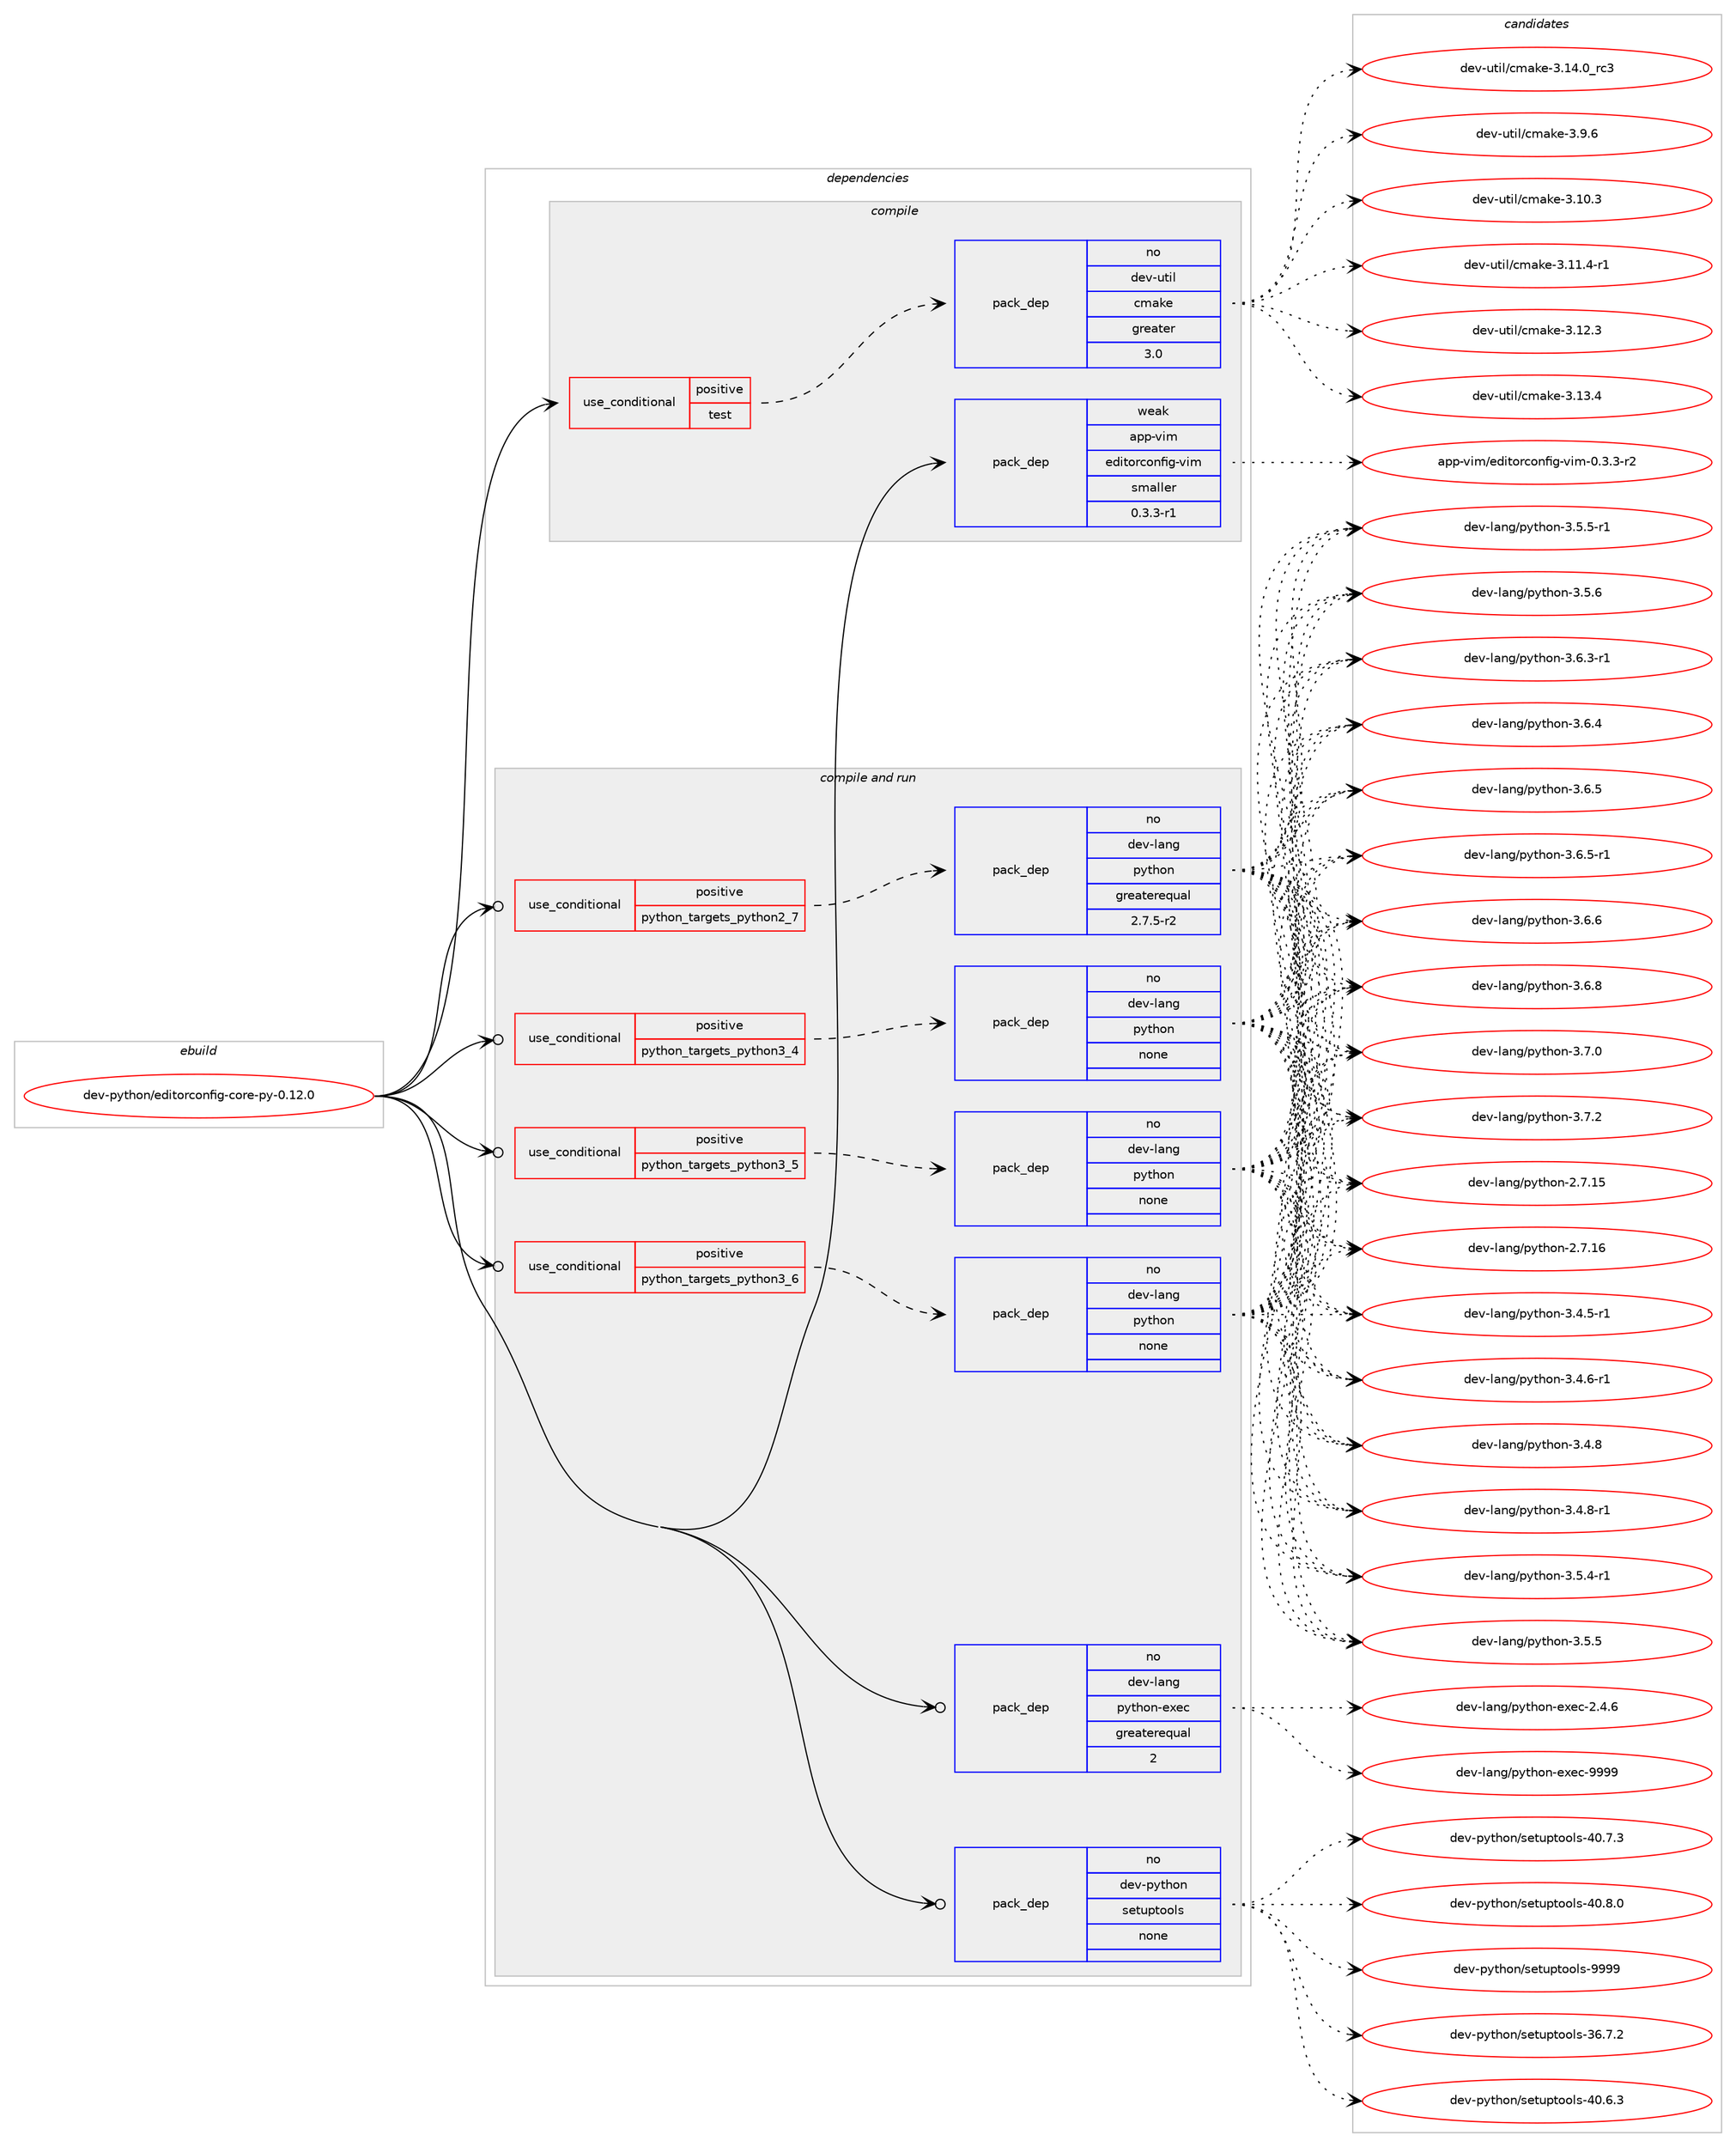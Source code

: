 digraph prolog {

# *************
# Graph options
# *************

newrank=true;
concentrate=true;
compound=true;
graph [rankdir=LR,fontname=Helvetica,fontsize=10,ranksep=1.5];#, ranksep=2.5, nodesep=0.2];
edge  [arrowhead=vee];
node  [fontname=Helvetica,fontsize=10];

# **********
# The ebuild
# **********

subgraph cluster_leftcol {
color=gray;
rank=same;
label=<<i>ebuild</i>>;
id [label="dev-python/editorconfig-core-py-0.12.0", color=red, width=4, href="../dev-python/editorconfig-core-py-0.12.0.svg"];
}

# ****************
# The dependencies
# ****************

subgraph cluster_midcol {
color=gray;
label=<<i>dependencies</i>>;
subgraph cluster_compile {
fillcolor="#eeeeee";
style=filled;
label=<<i>compile</i>>;
subgraph cond373786 {
dependency1407485 [label=<<TABLE BORDER="0" CELLBORDER="1" CELLSPACING="0" CELLPADDING="4"><TR><TD ROWSPAN="3" CELLPADDING="10">use_conditional</TD></TR><TR><TD>positive</TD></TR><TR><TD>test</TD></TR></TABLE>>, shape=none, color=red];
subgraph pack1010442 {
dependency1407486 [label=<<TABLE BORDER="0" CELLBORDER="1" CELLSPACING="0" CELLPADDING="4" WIDTH="220"><TR><TD ROWSPAN="6" CELLPADDING="30">pack_dep</TD></TR><TR><TD WIDTH="110">no</TD></TR><TR><TD>dev-util</TD></TR><TR><TD>cmake</TD></TR><TR><TD>greater</TD></TR><TR><TD>3.0</TD></TR></TABLE>>, shape=none, color=blue];
}
dependency1407485:e -> dependency1407486:w [weight=20,style="dashed",arrowhead="vee"];
}
id:e -> dependency1407485:w [weight=20,style="solid",arrowhead="vee"];
subgraph pack1010443 {
dependency1407487 [label=<<TABLE BORDER="0" CELLBORDER="1" CELLSPACING="0" CELLPADDING="4" WIDTH="220"><TR><TD ROWSPAN="6" CELLPADDING="30">pack_dep</TD></TR><TR><TD WIDTH="110">weak</TD></TR><TR><TD>app-vim</TD></TR><TR><TD>editorconfig-vim</TD></TR><TR><TD>smaller</TD></TR><TR><TD>0.3.3-r1</TD></TR></TABLE>>, shape=none, color=blue];
}
id:e -> dependency1407487:w [weight=20,style="solid",arrowhead="vee"];
}
subgraph cluster_compileandrun {
fillcolor="#eeeeee";
style=filled;
label=<<i>compile and run</i>>;
subgraph cond373787 {
dependency1407488 [label=<<TABLE BORDER="0" CELLBORDER="1" CELLSPACING="0" CELLPADDING="4"><TR><TD ROWSPAN="3" CELLPADDING="10">use_conditional</TD></TR><TR><TD>positive</TD></TR><TR><TD>python_targets_python2_7</TD></TR></TABLE>>, shape=none, color=red];
subgraph pack1010444 {
dependency1407489 [label=<<TABLE BORDER="0" CELLBORDER="1" CELLSPACING="0" CELLPADDING="4" WIDTH="220"><TR><TD ROWSPAN="6" CELLPADDING="30">pack_dep</TD></TR><TR><TD WIDTH="110">no</TD></TR><TR><TD>dev-lang</TD></TR><TR><TD>python</TD></TR><TR><TD>greaterequal</TD></TR><TR><TD>2.7.5-r2</TD></TR></TABLE>>, shape=none, color=blue];
}
dependency1407488:e -> dependency1407489:w [weight=20,style="dashed",arrowhead="vee"];
}
id:e -> dependency1407488:w [weight=20,style="solid",arrowhead="odotvee"];
subgraph cond373788 {
dependency1407490 [label=<<TABLE BORDER="0" CELLBORDER="1" CELLSPACING="0" CELLPADDING="4"><TR><TD ROWSPAN="3" CELLPADDING="10">use_conditional</TD></TR><TR><TD>positive</TD></TR><TR><TD>python_targets_python3_4</TD></TR></TABLE>>, shape=none, color=red];
subgraph pack1010445 {
dependency1407491 [label=<<TABLE BORDER="0" CELLBORDER="1" CELLSPACING="0" CELLPADDING="4" WIDTH="220"><TR><TD ROWSPAN="6" CELLPADDING="30">pack_dep</TD></TR><TR><TD WIDTH="110">no</TD></TR><TR><TD>dev-lang</TD></TR><TR><TD>python</TD></TR><TR><TD>none</TD></TR><TR><TD></TD></TR></TABLE>>, shape=none, color=blue];
}
dependency1407490:e -> dependency1407491:w [weight=20,style="dashed",arrowhead="vee"];
}
id:e -> dependency1407490:w [weight=20,style="solid",arrowhead="odotvee"];
subgraph cond373789 {
dependency1407492 [label=<<TABLE BORDER="0" CELLBORDER="1" CELLSPACING="0" CELLPADDING="4"><TR><TD ROWSPAN="3" CELLPADDING="10">use_conditional</TD></TR><TR><TD>positive</TD></TR><TR><TD>python_targets_python3_5</TD></TR></TABLE>>, shape=none, color=red];
subgraph pack1010446 {
dependency1407493 [label=<<TABLE BORDER="0" CELLBORDER="1" CELLSPACING="0" CELLPADDING="4" WIDTH="220"><TR><TD ROWSPAN="6" CELLPADDING="30">pack_dep</TD></TR><TR><TD WIDTH="110">no</TD></TR><TR><TD>dev-lang</TD></TR><TR><TD>python</TD></TR><TR><TD>none</TD></TR><TR><TD></TD></TR></TABLE>>, shape=none, color=blue];
}
dependency1407492:e -> dependency1407493:w [weight=20,style="dashed",arrowhead="vee"];
}
id:e -> dependency1407492:w [weight=20,style="solid",arrowhead="odotvee"];
subgraph cond373790 {
dependency1407494 [label=<<TABLE BORDER="0" CELLBORDER="1" CELLSPACING="0" CELLPADDING="4"><TR><TD ROWSPAN="3" CELLPADDING="10">use_conditional</TD></TR><TR><TD>positive</TD></TR><TR><TD>python_targets_python3_6</TD></TR></TABLE>>, shape=none, color=red];
subgraph pack1010447 {
dependency1407495 [label=<<TABLE BORDER="0" CELLBORDER="1" CELLSPACING="0" CELLPADDING="4" WIDTH="220"><TR><TD ROWSPAN="6" CELLPADDING="30">pack_dep</TD></TR><TR><TD WIDTH="110">no</TD></TR><TR><TD>dev-lang</TD></TR><TR><TD>python</TD></TR><TR><TD>none</TD></TR><TR><TD></TD></TR></TABLE>>, shape=none, color=blue];
}
dependency1407494:e -> dependency1407495:w [weight=20,style="dashed",arrowhead="vee"];
}
id:e -> dependency1407494:w [weight=20,style="solid",arrowhead="odotvee"];
subgraph pack1010448 {
dependency1407496 [label=<<TABLE BORDER="0" CELLBORDER="1" CELLSPACING="0" CELLPADDING="4" WIDTH="220"><TR><TD ROWSPAN="6" CELLPADDING="30">pack_dep</TD></TR><TR><TD WIDTH="110">no</TD></TR><TR><TD>dev-lang</TD></TR><TR><TD>python-exec</TD></TR><TR><TD>greaterequal</TD></TR><TR><TD>2</TD></TR></TABLE>>, shape=none, color=blue];
}
id:e -> dependency1407496:w [weight=20,style="solid",arrowhead="odotvee"];
subgraph pack1010449 {
dependency1407497 [label=<<TABLE BORDER="0" CELLBORDER="1" CELLSPACING="0" CELLPADDING="4" WIDTH="220"><TR><TD ROWSPAN="6" CELLPADDING="30">pack_dep</TD></TR><TR><TD WIDTH="110">no</TD></TR><TR><TD>dev-python</TD></TR><TR><TD>setuptools</TD></TR><TR><TD>none</TD></TR><TR><TD></TD></TR></TABLE>>, shape=none, color=blue];
}
id:e -> dependency1407497:w [weight=20,style="solid",arrowhead="odotvee"];
}
subgraph cluster_run {
fillcolor="#eeeeee";
style=filled;
label=<<i>run</i>>;
}
}

# **************
# The candidates
# **************

subgraph cluster_choices {
rank=same;
color=gray;
label=<<i>candidates</i>>;

subgraph choice1010442 {
color=black;
nodesep=1;
choice1001011184511711610510847991099710710145514649484651 [label="dev-util/cmake-3.10.3", color=red, width=4,href="../dev-util/cmake-3.10.3.svg"];
choice10010111845117116105108479910997107101455146494946524511449 [label="dev-util/cmake-3.11.4-r1", color=red, width=4,href="../dev-util/cmake-3.11.4-r1.svg"];
choice1001011184511711610510847991099710710145514649504651 [label="dev-util/cmake-3.12.3", color=red, width=4,href="../dev-util/cmake-3.12.3.svg"];
choice1001011184511711610510847991099710710145514649514652 [label="dev-util/cmake-3.13.4", color=red, width=4,href="../dev-util/cmake-3.13.4.svg"];
choice1001011184511711610510847991099710710145514649524648951149951 [label="dev-util/cmake-3.14.0_rc3", color=red, width=4,href="../dev-util/cmake-3.14.0_rc3.svg"];
choice10010111845117116105108479910997107101455146574654 [label="dev-util/cmake-3.9.6", color=red, width=4,href="../dev-util/cmake-3.9.6.svg"];
dependency1407486:e -> choice1001011184511711610510847991099710710145514649484651:w [style=dotted,weight="100"];
dependency1407486:e -> choice10010111845117116105108479910997107101455146494946524511449:w [style=dotted,weight="100"];
dependency1407486:e -> choice1001011184511711610510847991099710710145514649504651:w [style=dotted,weight="100"];
dependency1407486:e -> choice1001011184511711610510847991099710710145514649514652:w [style=dotted,weight="100"];
dependency1407486:e -> choice1001011184511711610510847991099710710145514649524648951149951:w [style=dotted,weight="100"];
dependency1407486:e -> choice10010111845117116105108479910997107101455146574654:w [style=dotted,weight="100"];
}
subgraph choice1010443 {
color=black;
nodesep=1;
choice97112112451181051094710110010511611111499111110102105103451181051094548465146514511450 [label="app-vim/editorconfig-vim-0.3.3-r2", color=red, width=4,href="../app-vim/editorconfig-vim-0.3.3-r2.svg"];
dependency1407487:e -> choice97112112451181051094710110010511611111499111110102105103451181051094548465146514511450:w [style=dotted,weight="100"];
}
subgraph choice1010444 {
color=black;
nodesep=1;
choice10010111845108971101034711212111610411111045504655464953 [label="dev-lang/python-2.7.15", color=red, width=4,href="../dev-lang/python-2.7.15.svg"];
choice10010111845108971101034711212111610411111045504655464954 [label="dev-lang/python-2.7.16", color=red, width=4,href="../dev-lang/python-2.7.16.svg"];
choice1001011184510897110103471121211161041111104551465246534511449 [label="dev-lang/python-3.4.5-r1", color=red, width=4,href="../dev-lang/python-3.4.5-r1.svg"];
choice1001011184510897110103471121211161041111104551465246544511449 [label="dev-lang/python-3.4.6-r1", color=red, width=4,href="../dev-lang/python-3.4.6-r1.svg"];
choice100101118451089711010347112121116104111110455146524656 [label="dev-lang/python-3.4.8", color=red, width=4,href="../dev-lang/python-3.4.8.svg"];
choice1001011184510897110103471121211161041111104551465246564511449 [label="dev-lang/python-3.4.8-r1", color=red, width=4,href="../dev-lang/python-3.4.8-r1.svg"];
choice1001011184510897110103471121211161041111104551465346524511449 [label="dev-lang/python-3.5.4-r1", color=red, width=4,href="../dev-lang/python-3.5.4-r1.svg"];
choice100101118451089711010347112121116104111110455146534653 [label="dev-lang/python-3.5.5", color=red, width=4,href="../dev-lang/python-3.5.5.svg"];
choice1001011184510897110103471121211161041111104551465346534511449 [label="dev-lang/python-3.5.5-r1", color=red, width=4,href="../dev-lang/python-3.5.5-r1.svg"];
choice100101118451089711010347112121116104111110455146534654 [label="dev-lang/python-3.5.6", color=red, width=4,href="../dev-lang/python-3.5.6.svg"];
choice1001011184510897110103471121211161041111104551465446514511449 [label="dev-lang/python-3.6.3-r1", color=red, width=4,href="../dev-lang/python-3.6.3-r1.svg"];
choice100101118451089711010347112121116104111110455146544652 [label="dev-lang/python-3.6.4", color=red, width=4,href="../dev-lang/python-3.6.4.svg"];
choice100101118451089711010347112121116104111110455146544653 [label="dev-lang/python-3.6.5", color=red, width=4,href="../dev-lang/python-3.6.5.svg"];
choice1001011184510897110103471121211161041111104551465446534511449 [label="dev-lang/python-3.6.5-r1", color=red, width=4,href="../dev-lang/python-3.6.5-r1.svg"];
choice100101118451089711010347112121116104111110455146544654 [label="dev-lang/python-3.6.6", color=red, width=4,href="../dev-lang/python-3.6.6.svg"];
choice100101118451089711010347112121116104111110455146544656 [label="dev-lang/python-3.6.8", color=red, width=4,href="../dev-lang/python-3.6.8.svg"];
choice100101118451089711010347112121116104111110455146554648 [label="dev-lang/python-3.7.0", color=red, width=4,href="../dev-lang/python-3.7.0.svg"];
choice100101118451089711010347112121116104111110455146554650 [label="dev-lang/python-3.7.2", color=red, width=4,href="../dev-lang/python-3.7.2.svg"];
dependency1407489:e -> choice10010111845108971101034711212111610411111045504655464953:w [style=dotted,weight="100"];
dependency1407489:e -> choice10010111845108971101034711212111610411111045504655464954:w [style=dotted,weight="100"];
dependency1407489:e -> choice1001011184510897110103471121211161041111104551465246534511449:w [style=dotted,weight="100"];
dependency1407489:e -> choice1001011184510897110103471121211161041111104551465246544511449:w [style=dotted,weight="100"];
dependency1407489:e -> choice100101118451089711010347112121116104111110455146524656:w [style=dotted,weight="100"];
dependency1407489:e -> choice1001011184510897110103471121211161041111104551465246564511449:w [style=dotted,weight="100"];
dependency1407489:e -> choice1001011184510897110103471121211161041111104551465346524511449:w [style=dotted,weight="100"];
dependency1407489:e -> choice100101118451089711010347112121116104111110455146534653:w [style=dotted,weight="100"];
dependency1407489:e -> choice1001011184510897110103471121211161041111104551465346534511449:w [style=dotted,weight="100"];
dependency1407489:e -> choice100101118451089711010347112121116104111110455146534654:w [style=dotted,weight="100"];
dependency1407489:e -> choice1001011184510897110103471121211161041111104551465446514511449:w [style=dotted,weight="100"];
dependency1407489:e -> choice100101118451089711010347112121116104111110455146544652:w [style=dotted,weight="100"];
dependency1407489:e -> choice100101118451089711010347112121116104111110455146544653:w [style=dotted,weight="100"];
dependency1407489:e -> choice1001011184510897110103471121211161041111104551465446534511449:w [style=dotted,weight="100"];
dependency1407489:e -> choice100101118451089711010347112121116104111110455146544654:w [style=dotted,weight="100"];
dependency1407489:e -> choice100101118451089711010347112121116104111110455146544656:w [style=dotted,weight="100"];
dependency1407489:e -> choice100101118451089711010347112121116104111110455146554648:w [style=dotted,weight="100"];
dependency1407489:e -> choice100101118451089711010347112121116104111110455146554650:w [style=dotted,weight="100"];
}
subgraph choice1010445 {
color=black;
nodesep=1;
choice10010111845108971101034711212111610411111045504655464953 [label="dev-lang/python-2.7.15", color=red, width=4,href="../dev-lang/python-2.7.15.svg"];
choice10010111845108971101034711212111610411111045504655464954 [label="dev-lang/python-2.7.16", color=red, width=4,href="../dev-lang/python-2.7.16.svg"];
choice1001011184510897110103471121211161041111104551465246534511449 [label="dev-lang/python-3.4.5-r1", color=red, width=4,href="../dev-lang/python-3.4.5-r1.svg"];
choice1001011184510897110103471121211161041111104551465246544511449 [label="dev-lang/python-3.4.6-r1", color=red, width=4,href="../dev-lang/python-3.4.6-r1.svg"];
choice100101118451089711010347112121116104111110455146524656 [label="dev-lang/python-3.4.8", color=red, width=4,href="../dev-lang/python-3.4.8.svg"];
choice1001011184510897110103471121211161041111104551465246564511449 [label="dev-lang/python-3.4.8-r1", color=red, width=4,href="../dev-lang/python-3.4.8-r1.svg"];
choice1001011184510897110103471121211161041111104551465346524511449 [label="dev-lang/python-3.5.4-r1", color=red, width=4,href="../dev-lang/python-3.5.4-r1.svg"];
choice100101118451089711010347112121116104111110455146534653 [label="dev-lang/python-3.5.5", color=red, width=4,href="../dev-lang/python-3.5.5.svg"];
choice1001011184510897110103471121211161041111104551465346534511449 [label="dev-lang/python-3.5.5-r1", color=red, width=4,href="../dev-lang/python-3.5.5-r1.svg"];
choice100101118451089711010347112121116104111110455146534654 [label="dev-lang/python-3.5.6", color=red, width=4,href="../dev-lang/python-3.5.6.svg"];
choice1001011184510897110103471121211161041111104551465446514511449 [label="dev-lang/python-3.6.3-r1", color=red, width=4,href="../dev-lang/python-3.6.3-r1.svg"];
choice100101118451089711010347112121116104111110455146544652 [label="dev-lang/python-3.6.4", color=red, width=4,href="../dev-lang/python-3.6.4.svg"];
choice100101118451089711010347112121116104111110455146544653 [label="dev-lang/python-3.6.5", color=red, width=4,href="../dev-lang/python-3.6.5.svg"];
choice1001011184510897110103471121211161041111104551465446534511449 [label="dev-lang/python-3.6.5-r1", color=red, width=4,href="../dev-lang/python-3.6.5-r1.svg"];
choice100101118451089711010347112121116104111110455146544654 [label="dev-lang/python-3.6.6", color=red, width=4,href="../dev-lang/python-3.6.6.svg"];
choice100101118451089711010347112121116104111110455146544656 [label="dev-lang/python-3.6.8", color=red, width=4,href="../dev-lang/python-3.6.8.svg"];
choice100101118451089711010347112121116104111110455146554648 [label="dev-lang/python-3.7.0", color=red, width=4,href="../dev-lang/python-3.7.0.svg"];
choice100101118451089711010347112121116104111110455146554650 [label="dev-lang/python-3.7.2", color=red, width=4,href="../dev-lang/python-3.7.2.svg"];
dependency1407491:e -> choice10010111845108971101034711212111610411111045504655464953:w [style=dotted,weight="100"];
dependency1407491:e -> choice10010111845108971101034711212111610411111045504655464954:w [style=dotted,weight="100"];
dependency1407491:e -> choice1001011184510897110103471121211161041111104551465246534511449:w [style=dotted,weight="100"];
dependency1407491:e -> choice1001011184510897110103471121211161041111104551465246544511449:w [style=dotted,weight="100"];
dependency1407491:e -> choice100101118451089711010347112121116104111110455146524656:w [style=dotted,weight="100"];
dependency1407491:e -> choice1001011184510897110103471121211161041111104551465246564511449:w [style=dotted,weight="100"];
dependency1407491:e -> choice1001011184510897110103471121211161041111104551465346524511449:w [style=dotted,weight="100"];
dependency1407491:e -> choice100101118451089711010347112121116104111110455146534653:w [style=dotted,weight="100"];
dependency1407491:e -> choice1001011184510897110103471121211161041111104551465346534511449:w [style=dotted,weight="100"];
dependency1407491:e -> choice100101118451089711010347112121116104111110455146534654:w [style=dotted,weight="100"];
dependency1407491:e -> choice1001011184510897110103471121211161041111104551465446514511449:w [style=dotted,weight="100"];
dependency1407491:e -> choice100101118451089711010347112121116104111110455146544652:w [style=dotted,weight="100"];
dependency1407491:e -> choice100101118451089711010347112121116104111110455146544653:w [style=dotted,weight="100"];
dependency1407491:e -> choice1001011184510897110103471121211161041111104551465446534511449:w [style=dotted,weight="100"];
dependency1407491:e -> choice100101118451089711010347112121116104111110455146544654:w [style=dotted,weight="100"];
dependency1407491:e -> choice100101118451089711010347112121116104111110455146544656:w [style=dotted,weight="100"];
dependency1407491:e -> choice100101118451089711010347112121116104111110455146554648:w [style=dotted,weight="100"];
dependency1407491:e -> choice100101118451089711010347112121116104111110455146554650:w [style=dotted,weight="100"];
}
subgraph choice1010446 {
color=black;
nodesep=1;
choice10010111845108971101034711212111610411111045504655464953 [label="dev-lang/python-2.7.15", color=red, width=4,href="../dev-lang/python-2.7.15.svg"];
choice10010111845108971101034711212111610411111045504655464954 [label="dev-lang/python-2.7.16", color=red, width=4,href="../dev-lang/python-2.7.16.svg"];
choice1001011184510897110103471121211161041111104551465246534511449 [label="dev-lang/python-3.4.5-r1", color=red, width=4,href="../dev-lang/python-3.4.5-r1.svg"];
choice1001011184510897110103471121211161041111104551465246544511449 [label="dev-lang/python-3.4.6-r1", color=red, width=4,href="../dev-lang/python-3.4.6-r1.svg"];
choice100101118451089711010347112121116104111110455146524656 [label="dev-lang/python-3.4.8", color=red, width=4,href="../dev-lang/python-3.4.8.svg"];
choice1001011184510897110103471121211161041111104551465246564511449 [label="dev-lang/python-3.4.8-r1", color=red, width=4,href="../dev-lang/python-3.4.8-r1.svg"];
choice1001011184510897110103471121211161041111104551465346524511449 [label="dev-lang/python-3.5.4-r1", color=red, width=4,href="../dev-lang/python-3.5.4-r1.svg"];
choice100101118451089711010347112121116104111110455146534653 [label="dev-lang/python-3.5.5", color=red, width=4,href="../dev-lang/python-3.5.5.svg"];
choice1001011184510897110103471121211161041111104551465346534511449 [label="dev-lang/python-3.5.5-r1", color=red, width=4,href="../dev-lang/python-3.5.5-r1.svg"];
choice100101118451089711010347112121116104111110455146534654 [label="dev-lang/python-3.5.6", color=red, width=4,href="../dev-lang/python-3.5.6.svg"];
choice1001011184510897110103471121211161041111104551465446514511449 [label="dev-lang/python-3.6.3-r1", color=red, width=4,href="../dev-lang/python-3.6.3-r1.svg"];
choice100101118451089711010347112121116104111110455146544652 [label="dev-lang/python-3.6.4", color=red, width=4,href="../dev-lang/python-3.6.4.svg"];
choice100101118451089711010347112121116104111110455146544653 [label="dev-lang/python-3.6.5", color=red, width=4,href="../dev-lang/python-3.6.5.svg"];
choice1001011184510897110103471121211161041111104551465446534511449 [label="dev-lang/python-3.6.5-r1", color=red, width=4,href="../dev-lang/python-3.6.5-r1.svg"];
choice100101118451089711010347112121116104111110455146544654 [label="dev-lang/python-3.6.6", color=red, width=4,href="../dev-lang/python-3.6.6.svg"];
choice100101118451089711010347112121116104111110455146544656 [label="dev-lang/python-3.6.8", color=red, width=4,href="../dev-lang/python-3.6.8.svg"];
choice100101118451089711010347112121116104111110455146554648 [label="dev-lang/python-3.7.0", color=red, width=4,href="../dev-lang/python-3.7.0.svg"];
choice100101118451089711010347112121116104111110455146554650 [label="dev-lang/python-3.7.2", color=red, width=4,href="../dev-lang/python-3.7.2.svg"];
dependency1407493:e -> choice10010111845108971101034711212111610411111045504655464953:w [style=dotted,weight="100"];
dependency1407493:e -> choice10010111845108971101034711212111610411111045504655464954:w [style=dotted,weight="100"];
dependency1407493:e -> choice1001011184510897110103471121211161041111104551465246534511449:w [style=dotted,weight="100"];
dependency1407493:e -> choice1001011184510897110103471121211161041111104551465246544511449:w [style=dotted,weight="100"];
dependency1407493:e -> choice100101118451089711010347112121116104111110455146524656:w [style=dotted,weight="100"];
dependency1407493:e -> choice1001011184510897110103471121211161041111104551465246564511449:w [style=dotted,weight="100"];
dependency1407493:e -> choice1001011184510897110103471121211161041111104551465346524511449:w [style=dotted,weight="100"];
dependency1407493:e -> choice100101118451089711010347112121116104111110455146534653:w [style=dotted,weight="100"];
dependency1407493:e -> choice1001011184510897110103471121211161041111104551465346534511449:w [style=dotted,weight="100"];
dependency1407493:e -> choice100101118451089711010347112121116104111110455146534654:w [style=dotted,weight="100"];
dependency1407493:e -> choice1001011184510897110103471121211161041111104551465446514511449:w [style=dotted,weight="100"];
dependency1407493:e -> choice100101118451089711010347112121116104111110455146544652:w [style=dotted,weight="100"];
dependency1407493:e -> choice100101118451089711010347112121116104111110455146544653:w [style=dotted,weight="100"];
dependency1407493:e -> choice1001011184510897110103471121211161041111104551465446534511449:w [style=dotted,weight="100"];
dependency1407493:e -> choice100101118451089711010347112121116104111110455146544654:w [style=dotted,weight="100"];
dependency1407493:e -> choice100101118451089711010347112121116104111110455146544656:w [style=dotted,weight="100"];
dependency1407493:e -> choice100101118451089711010347112121116104111110455146554648:w [style=dotted,weight="100"];
dependency1407493:e -> choice100101118451089711010347112121116104111110455146554650:w [style=dotted,weight="100"];
}
subgraph choice1010447 {
color=black;
nodesep=1;
choice10010111845108971101034711212111610411111045504655464953 [label="dev-lang/python-2.7.15", color=red, width=4,href="../dev-lang/python-2.7.15.svg"];
choice10010111845108971101034711212111610411111045504655464954 [label="dev-lang/python-2.7.16", color=red, width=4,href="../dev-lang/python-2.7.16.svg"];
choice1001011184510897110103471121211161041111104551465246534511449 [label="dev-lang/python-3.4.5-r1", color=red, width=4,href="../dev-lang/python-3.4.5-r1.svg"];
choice1001011184510897110103471121211161041111104551465246544511449 [label="dev-lang/python-3.4.6-r1", color=red, width=4,href="../dev-lang/python-3.4.6-r1.svg"];
choice100101118451089711010347112121116104111110455146524656 [label="dev-lang/python-3.4.8", color=red, width=4,href="../dev-lang/python-3.4.8.svg"];
choice1001011184510897110103471121211161041111104551465246564511449 [label="dev-lang/python-3.4.8-r1", color=red, width=4,href="../dev-lang/python-3.4.8-r1.svg"];
choice1001011184510897110103471121211161041111104551465346524511449 [label="dev-lang/python-3.5.4-r1", color=red, width=4,href="../dev-lang/python-3.5.4-r1.svg"];
choice100101118451089711010347112121116104111110455146534653 [label="dev-lang/python-3.5.5", color=red, width=4,href="../dev-lang/python-3.5.5.svg"];
choice1001011184510897110103471121211161041111104551465346534511449 [label="dev-lang/python-3.5.5-r1", color=red, width=4,href="../dev-lang/python-3.5.5-r1.svg"];
choice100101118451089711010347112121116104111110455146534654 [label="dev-lang/python-3.5.6", color=red, width=4,href="../dev-lang/python-3.5.6.svg"];
choice1001011184510897110103471121211161041111104551465446514511449 [label="dev-lang/python-3.6.3-r1", color=red, width=4,href="../dev-lang/python-3.6.3-r1.svg"];
choice100101118451089711010347112121116104111110455146544652 [label="dev-lang/python-3.6.4", color=red, width=4,href="../dev-lang/python-3.6.4.svg"];
choice100101118451089711010347112121116104111110455146544653 [label="dev-lang/python-3.6.5", color=red, width=4,href="../dev-lang/python-3.6.5.svg"];
choice1001011184510897110103471121211161041111104551465446534511449 [label="dev-lang/python-3.6.5-r1", color=red, width=4,href="../dev-lang/python-3.6.5-r1.svg"];
choice100101118451089711010347112121116104111110455146544654 [label="dev-lang/python-3.6.6", color=red, width=4,href="../dev-lang/python-3.6.6.svg"];
choice100101118451089711010347112121116104111110455146544656 [label="dev-lang/python-3.6.8", color=red, width=4,href="../dev-lang/python-3.6.8.svg"];
choice100101118451089711010347112121116104111110455146554648 [label="dev-lang/python-3.7.0", color=red, width=4,href="../dev-lang/python-3.7.0.svg"];
choice100101118451089711010347112121116104111110455146554650 [label="dev-lang/python-3.7.2", color=red, width=4,href="../dev-lang/python-3.7.2.svg"];
dependency1407495:e -> choice10010111845108971101034711212111610411111045504655464953:w [style=dotted,weight="100"];
dependency1407495:e -> choice10010111845108971101034711212111610411111045504655464954:w [style=dotted,weight="100"];
dependency1407495:e -> choice1001011184510897110103471121211161041111104551465246534511449:w [style=dotted,weight="100"];
dependency1407495:e -> choice1001011184510897110103471121211161041111104551465246544511449:w [style=dotted,weight="100"];
dependency1407495:e -> choice100101118451089711010347112121116104111110455146524656:w [style=dotted,weight="100"];
dependency1407495:e -> choice1001011184510897110103471121211161041111104551465246564511449:w [style=dotted,weight="100"];
dependency1407495:e -> choice1001011184510897110103471121211161041111104551465346524511449:w [style=dotted,weight="100"];
dependency1407495:e -> choice100101118451089711010347112121116104111110455146534653:w [style=dotted,weight="100"];
dependency1407495:e -> choice1001011184510897110103471121211161041111104551465346534511449:w [style=dotted,weight="100"];
dependency1407495:e -> choice100101118451089711010347112121116104111110455146534654:w [style=dotted,weight="100"];
dependency1407495:e -> choice1001011184510897110103471121211161041111104551465446514511449:w [style=dotted,weight="100"];
dependency1407495:e -> choice100101118451089711010347112121116104111110455146544652:w [style=dotted,weight="100"];
dependency1407495:e -> choice100101118451089711010347112121116104111110455146544653:w [style=dotted,weight="100"];
dependency1407495:e -> choice1001011184510897110103471121211161041111104551465446534511449:w [style=dotted,weight="100"];
dependency1407495:e -> choice100101118451089711010347112121116104111110455146544654:w [style=dotted,weight="100"];
dependency1407495:e -> choice100101118451089711010347112121116104111110455146544656:w [style=dotted,weight="100"];
dependency1407495:e -> choice100101118451089711010347112121116104111110455146554648:w [style=dotted,weight="100"];
dependency1407495:e -> choice100101118451089711010347112121116104111110455146554650:w [style=dotted,weight="100"];
}
subgraph choice1010448 {
color=black;
nodesep=1;
choice1001011184510897110103471121211161041111104510112010199455046524654 [label="dev-lang/python-exec-2.4.6", color=red, width=4,href="../dev-lang/python-exec-2.4.6.svg"];
choice10010111845108971101034711212111610411111045101120101994557575757 [label="dev-lang/python-exec-9999", color=red, width=4,href="../dev-lang/python-exec-9999.svg"];
dependency1407496:e -> choice1001011184510897110103471121211161041111104510112010199455046524654:w [style=dotted,weight="100"];
dependency1407496:e -> choice10010111845108971101034711212111610411111045101120101994557575757:w [style=dotted,weight="100"];
}
subgraph choice1010449 {
color=black;
nodesep=1;
choice100101118451121211161041111104711510111611711211611111110811545515446554650 [label="dev-python/setuptools-36.7.2", color=red, width=4,href="../dev-python/setuptools-36.7.2.svg"];
choice100101118451121211161041111104711510111611711211611111110811545524846544651 [label="dev-python/setuptools-40.6.3", color=red, width=4,href="../dev-python/setuptools-40.6.3.svg"];
choice100101118451121211161041111104711510111611711211611111110811545524846554651 [label="dev-python/setuptools-40.7.3", color=red, width=4,href="../dev-python/setuptools-40.7.3.svg"];
choice100101118451121211161041111104711510111611711211611111110811545524846564648 [label="dev-python/setuptools-40.8.0", color=red, width=4,href="../dev-python/setuptools-40.8.0.svg"];
choice10010111845112121116104111110471151011161171121161111111081154557575757 [label="dev-python/setuptools-9999", color=red, width=4,href="../dev-python/setuptools-9999.svg"];
dependency1407497:e -> choice100101118451121211161041111104711510111611711211611111110811545515446554650:w [style=dotted,weight="100"];
dependency1407497:e -> choice100101118451121211161041111104711510111611711211611111110811545524846544651:w [style=dotted,weight="100"];
dependency1407497:e -> choice100101118451121211161041111104711510111611711211611111110811545524846554651:w [style=dotted,weight="100"];
dependency1407497:e -> choice100101118451121211161041111104711510111611711211611111110811545524846564648:w [style=dotted,weight="100"];
dependency1407497:e -> choice10010111845112121116104111110471151011161171121161111111081154557575757:w [style=dotted,weight="100"];
}
}

}
